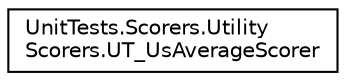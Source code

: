 digraph "Graphical Class Hierarchy"
{
 // LATEX_PDF_SIZE
  edge [fontname="Helvetica",fontsize="10",labelfontname="Helvetica",labelfontsize="10"];
  node [fontname="Helvetica",fontsize="10",shape=record];
  rankdir="LR";
  Node0 [label="UnitTests.Scorers.Utility\lScorers.UT_UsAverageScorer",height=0.2,width=0.4,color="black", fillcolor="white", style="filled",URL="$class_unit_tests_1_1_scorers_1_1_utility_scorers_1_1_u_t___us_average_scorer.html",tooltip=" "];
}
